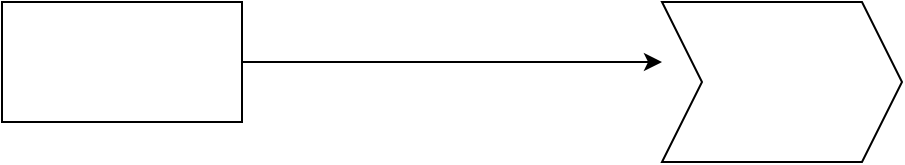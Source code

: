 <mxfile version="12.9.14" type="github"><diagram id="yiElgNvWgbGQMAI9hdIz" name="第 1 页"><mxGraphModel dx="782" dy="437" grid="1" gridSize="10" guides="1" tooltips="1" connect="1" arrows="1" fold="1" page="1" pageScale="1" pageWidth="827" pageHeight="1169" math="0" shadow="0"><root><mxCell id="0"/><mxCell id="1" parent="0"/><mxCell id="Vw1LfWRL8QelnRAKQ0EP-2" style="edgeStyle=orthogonalEdgeStyle;rounded=0;orthogonalLoop=1;jettySize=auto;html=1;" parent="1" source="Vw1LfWRL8QelnRAKQ0EP-1" edge="1"><mxGeometry relative="1" as="geometry"><mxPoint x="410" y="90" as="targetPoint"/></mxGeometry></mxCell><mxCell id="Vw1LfWRL8QelnRAKQ0EP-1" value="" style="rounded=0;whiteSpace=wrap;html=1;" parent="1" vertex="1"><mxGeometry x="80" y="60" width="120" height="60" as="geometry"/></mxCell><mxCell id="72I28kJ8FUN9ohD-arWM-1" value="" style="shape=step;perimeter=stepPerimeter;whiteSpace=wrap;html=1;fixedSize=1;" vertex="1" parent="1"><mxGeometry x="410" y="60" width="120" height="80" as="geometry"/></mxCell></root></mxGraphModel></diagram></mxfile>